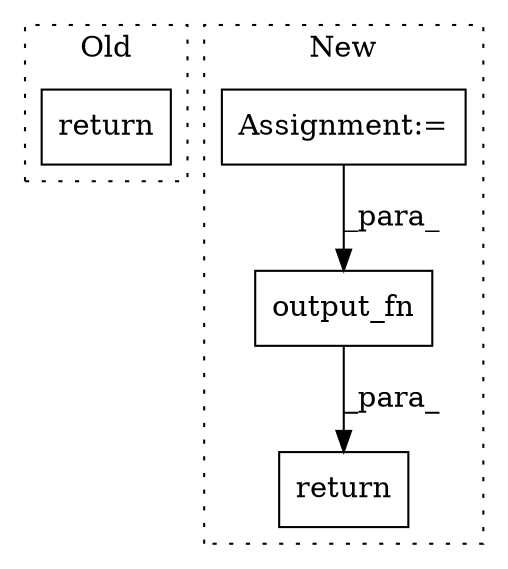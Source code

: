 digraph G {
subgraph cluster0 {
1 [label="return" a="41" s="3583" l="7" shape="box"];
label = "Old";
style="dotted";
}
subgraph cluster1 {
2 [label="output_fn" a="32" s="791,809" l="10,1" shape="box"];
3 [label="return" a="41" s="779" l="7" shape="box"];
4 [label="Assignment:=" a="7" s="725" l="1" shape="box"];
label = "New";
style="dotted";
}
2 -> 3 [label="_para_"];
4 -> 2 [label="_para_"];
}